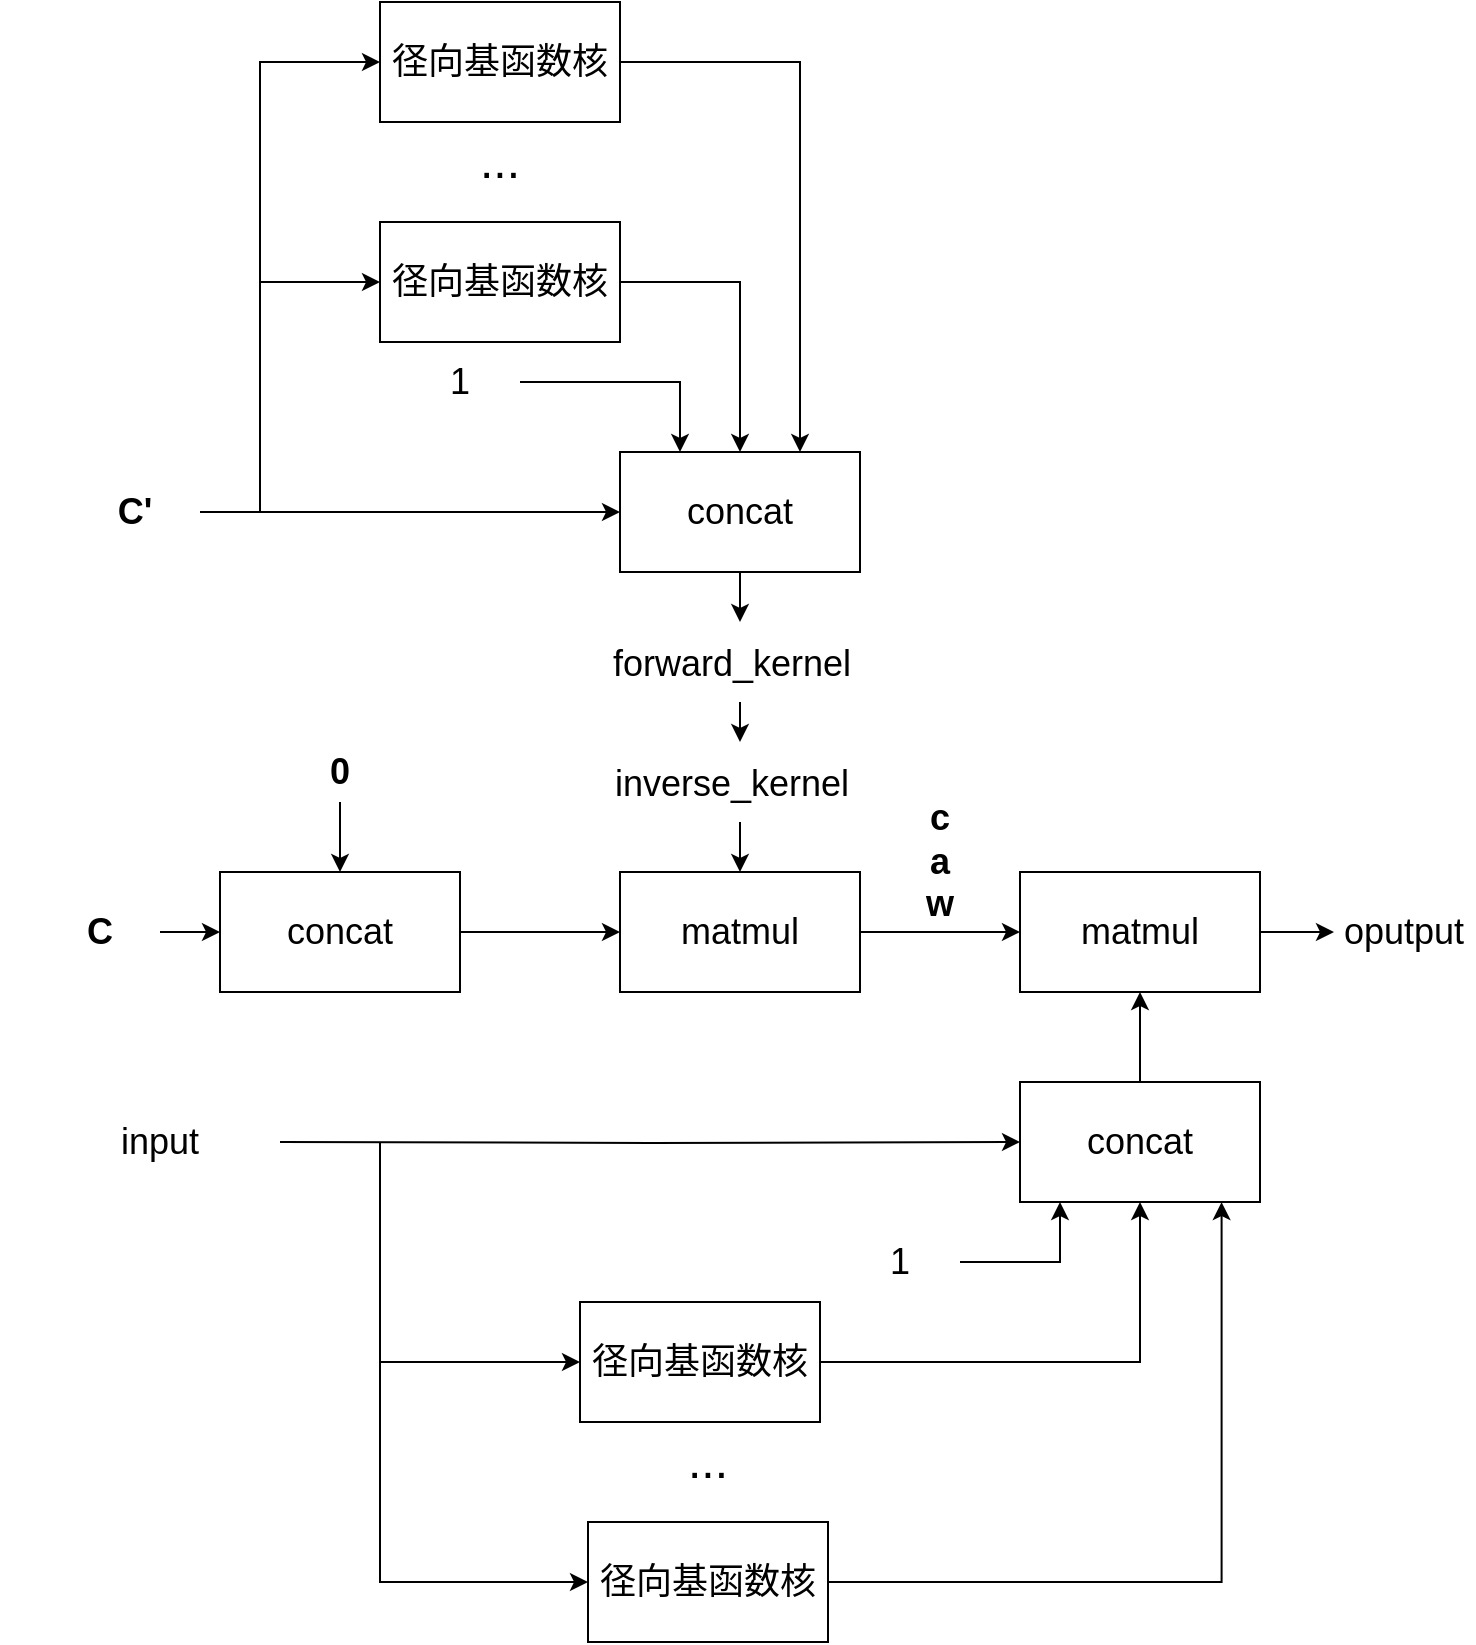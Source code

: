 <mxfile version="21.2.9" type="github">
  <diagram name="第 1 页" id="LMcd3qrLCK4-aWi6AcHE">
    <mxGraphModel dx="1298" dy="603" grid="1" gridSize="10" guides="1" tooltips="1" connect="1" arrows="1" fold="1" page="1" pageScale="1" pageWidth="827" pageHeight="1169" math="0" shadow="0">
      <root>
        <mxCell id="0" />
        <mxCell id="1" parent="0" />
        <mxCell id="srA_KymTiUldIgPunRAa-9" value="" style="edgeStyle=orthogonalEdgeStyle;rounded=0;orthogonalLoop=1;jettySize=auto;html=1;" edge="1" parent="1" source="srA_KymTiUldIgPunRAa-2" target="srA_KymTiUldIgPunRAa-5">
          <mxGeometry relative="1" as="geometry" />
        </mxCell>
        <mxCell id="srA_KymTiUldIgPunRAa-2" value="&lt;font style=&quot;font-size: 18px;&quot;&gt;&lt;b&gt;C&lt;/b&gt;&lt;/font&gt;" style="text;html=1;strokeColor=none;fillColor=none;align=center;verticalAlign=middle;whiteSpace=wrap;rounded=0;" vertex="1" parent="1">
          <mxGeometry x="80" y="490" width="60" height="30" as="geometry" />
        </mxCell>
        <mxCell id="srA_KymTiUldIgPunRAa-11" value="" style="edgeStyle=orthogonalEdgeStyle;rounded=0;orthogonalLoop=1;jettySize=auto;html=1;" edge="1" parent="1" source="srA_KymTiUldIgPunRAa-5" target="srA_KymTiUldIgPunRAa-10">
          <mxGeometry relative="1" as="geometry" />
        </mxCell>
        <mxCell id="srA_KymTiUldIgPunRAa-5" value="&lt;font style=&quot;font-size: 18px;&quot;&gt;concat&lt;/font&gt;" style="rounded=0;whiteSpace=wrap;html=1;" vertex="1" parent="1">
          <mxGeometry x="170" y="475" width="120" height="60" as="geometry" />
        </mxCell>
        <mxCell id="srA_KymTiUldIgPunRAa-8" value="" style="edgeStyle=orthogonalEdgeStyle;rounded=0;orthogonalLoop=1;jettySize=auto;html=1;" edge="1" parent="1" source="srA_KymTiUldIgPunRAa-7" target="srA_KymTiUldIgPunRAa-5">
          <mxGeometry relative="1" as="geometry" />
        </mxCell>
        <mxCell id="srA_KymTiUldIgPunRAa-7" value="&lt;font style=&quot;font-size: 18px;&quot;&gt;&lt;b&gt;0&lt;/b&gt;&lt;/font&gt;" style="text;html=1;strokeColor=none;fillColor=none;align=center;verticalAlign=middle;whiteSpace=wrap;rounded=0;" vertex="1" parent="1">
          <mxGeometry x="200" y="410" width="60" height="30" as="geometry" />
        </mxCell>
        <mxCell id="srA_KymTiUldIgPunRAa-14" value="" style="edgeStyle=orthogonalEdgeStyle;rounded=0;orthogonalLoop=1;jettySize=auto;html=1;" edge="1" parent="1" source="srA_KymTiUldIgPunRAa-10" target="srA_KymTiUldIgPunRAa-13">
          <mxGeometry relative="1" as="geometry" />
        </mxCell>
        <mxCell id="srA_KymTiUldIgPunRAa-10" value="&lt;font style=&quot;font-size: 18px;&quot;&gt;matmul&lt;/font&gt;" style="rounded=0;whiteSpace=wrap;html=1;" vertex="1" parent="1">
          <mxGeometry x="370" y="475" width="120" height="60" as="geometry" />
        </mxCell>
        <mxCell id="srA_KymTiUldIgPunRAa-15" value="" style="edgeStyle=orthogonalEdgeStyle;rounded=0;orthogonalLoop=1;jettySize=auto;html=1;" edge="1" parent="1" source="srA_KymTiUldIgPunRAa-12" target="srA_KymTiUldIgPunRAa-10">
          <mxGeometry relative="1" as="geometry" />
        </mxCell>
        <mxCell id="srA_KymTiUldIgPunRAa-12" value="&lt;font style=&quot;font-size: 18px;&quot;&gt;inverse_kernel&lt;/font&gt;&lt;img style=&quot;background-color: initial;&quot; src=&quot;file:///C:/Users/%E8%91%A3%E8%8F%81/AppData/Local/Temp/ksohtml14500/wps6.jpg&quot; height=&quot;18&quot; width=&quot;8&quot;&gt;" style="text;html=1;strokeColor=none;fillColor=none;align=center;verticalAlign=middle;whiteSpace=wrap;rounded=0;" vertex="1" parent="1">
          <mxGeometry x="350" y="410" width="160" height="40" as="geometry" />
        </mxCell>
        <mxCell id="srA_KymTiUldIgPunRAa-27" value="" style="edgeStyle=orthogonalEdgeStyle;rounded=0;orthogonalLoop=1;jettySize=auto;html=1;entryX=0;entryY=0.5;entryDx=0;entryDy=0;" edge="1" parent="1" source="srA_KymTiUldIgPunRAa-13" target="srA_KymTiUldIgPunRAa-28">
          <mxGeometry relative="1" as="geometry">
            <mxPoint x="770" y="505" as="targetPoint" />
          </mxGeometry>
        </mxCell>
        <mxCell id="srA_KymTiUldIgPunRAa-13" value="&lt;font style=&quot;font-size: 18px;&quot;&gt;matmul&lt;/font&gt;" style="rounded=0;whiteSpace=wrap;html=1;" vertex="1" parent="1">
          <mxGeometry x="570" y="475" width="120" height="60" as="geometry" />
        </mxCell>
        <mxCell id="srA_KymTiUldIgPunRAa-16" value="&lt;span style=&quot;font-size: 18px;&quot;&gt;&lt;b&gt;c&lt;br&gt;a&lt;br&gt;w&lt;/b&gt;&lt;br&gt;&lt;/span&gt;" style="text;html=1;strokeColor=none;fillColor=none;align=center;verticalAlign=middle;whiteSpace=wrap;rounded=0;" vertex="1" parent="1">
          <mxGeometry x="510" y="420" width="40" height="100" as="geometry" />
        </mxCell>
        <mxCell id="srA_KymTiUldIgPunRAa-18" value="" style="edgeStyle=orthogonalEdgeStyle;rounded=0;orthogonalLoop=1;jettySize=auto;html=1;" edge="1" parent="1" source="srA_KymTiUldIgPunRAa-17" target="srA_KymTiUldIgPunRAa-13">
          <mxGeometry relative="1" as="geometry" />
        </mxCell>
        <mxCell id="srA_KymTiUldIgPunRAa-17" value="&lt;font style=&quot;font-size: 18px;&quot;&gt;concat&lt;/font&gt;" style="rounded=0;whiteSpace=wrap;html=1;" vertex="1" parent="1">
          <mxGeometry x="570" y="580" width="120" height="60" as="geometry" />
        </mxCell>
        <mxCell id="srA_KymTiUldIgPunRAa-20" style="edgeStyle=orthogonalEdgeStyle;rounded=0;orthogonalLoop=1;jettySize=auto;html=1;exitX=1;exitY=0.5;exitDx=0;exitDy=0;entryX=0;entryY=0.5;entryDx=0;entryDy=0;" edge="1" parent="1" target="srA_KymTiUldIgPunRAa-17">
          <mxGeometry relative="1" as="geometry">
            <mxPoint x="200" y="610" as="sourcePoint" />
          </mxGeometry>
        </mxCell>
        <mxCell id="srA_KymTiUldIgPunRAa-19" value="&lt;font style=&quot;font-size: 18px;&quot;&gt;input&lt;/font&gt;" style="text;html=1;strokeColor=none;fillColor=none;align=center;verticalAlign=middle;whiteSpace=wrap;rounded=0;" vertex="1" parent="1">
          <mxGeometry x="60" y="597.5" width="160" height="25" as="geometry" />
        </mxCell>
        <mxCell id="srA_KymTiUldIgPunRAa-22" style="edgeStyle=orthogonalEdgeStyle;rounded=0;orthogonalLoop=1;jettySize=auto;html=1;exitX=1;exitY=0.5;exitDx=0;exitDy=0;" edge="1" parent="1" source="srA_KymTiUldIgPunRAa-21">
          <mxGeometry relative="1" as="geometry">
            <mxPoint x="590" y="640" as="targetPoint" />
            <Array as="points">
              <mxPoint x="590" y="670" />
              <mxPoint x="590" y="640" />
            </Array>
          </mxGeometry>
        </mxCell>
        <mxCell id="srA_KymTiUldIgPunRAa-21" value="&lt;font style=&quot;font-size: 18px;&quot;&gt;1&lt;/font&gt;" style="text;html=1;strokeColor=none;fillColor=none;align=center;verticalAlign=middle;whiteSpace=wrap;rounded=0;" vertex="1" parent="1">
          <mxGeometry x="480" y="660" width="60" height="20" as="geometry" />
        </mxCell>
        <mxCell id="srA_KymTiUldIgPunRAa-25" style="edgeStyle=orthogonalEdgeStyle;rounded=0;orthogonalLoop=1;jettySize=auto;html=1;exitX=1;exitY=0.5;exitDx=0;exitDy=0;entryX=0.5;entryY=1;entryDx=0;entryDy=0;" edge="1" parent="1" source="srA_KymTiUldIgPunRAa-23" target="srA_KymTiUldIgPunRAa-17">
          <mxGeometry relative="1" as="geometry" />
        </mxCell>
        <mxCell id="srA_KymTiUldIgPunRAa-23" value="&lt;p class=&quot;MsoNormal&quot;&gt;&lt;font style=&quot;font-size: 18px;&quot;&gt;径向基函数核&lt;/font&gt;&lt;/p&gt;" style="rounded=0;whiteSpace=wrap;html=1;" vertex="1" parent="1">
          <mxGeometry x="350" y="690" width="120" height="60" as="geometry" />
        </mxCell>
        <mxCell id="srA_KymTiUldIgPunRAa-24" value="" style="endArrow=classic;html=1;rounded=0;entryX=0;entryY=0.5;entryDx=0;entryDy=0;" edge="1" parent="1" target="srA_KymTiUldIgPunRAa-23">
          <mxGeometry width="50" height="50" relative="1" as="geometry">
            <mxPoint x="250" y="610" as="sourcePoint" />
            <mxPoint x="250" y="730" as="targetPoint" />
            <Array as="points">
              <mxPoint x="250" y="720" />
            </Array>
          </mxGeometry>
        </mxCell>
        <mxCell id="srA_KymTiUldIgPunRAa-28" value="&lt;span style=&quot;font-size: 18px;&quot;&gt;oputput&lt;/span&gt;" style="text;html=1;strokeColor=none;fillColor=none;align=center;verticalAlign=middle;whiteSpace=wrap;rounded=0;" vertex="1" parent="1">
          <mxGeometry x="727" y="487.5" width="70" height="35" as="geometry" />
        </mxCell>
        <mxCell id="srA_KymTiUldIgPunRAa-29" value="&lt;font style=&quot;font-size: 24px;&quot;&gt;...&lt;/font&gt;" style="text;html=1;strokeColor=none;fillColor=none;align=center;verticalAlign=middle;whiteSpace=wrap;rounded=0;" vertex="1" parent="1">
          <mxGeometry x="334" y="750" width="160" height="40" as="geometry" />
        </mxCell>
        <mxCell id="srA_KymTiUldIgPunRAa-32" style="edgeStyle=orthogonalEdgeStyle;rounded=0;orthogonalLoop=1;jettySize=auto;html=1;exitX=1;exitY=0.5;exitDx=0;exitDy=0;entryX=0.84;entryY=1.001;entryDx=0;entryDy=0;entryPerimeter=0;" edge="1" parent="1" source="srA_KymTiUldIgPunRAa-30" target="srA_KymTiUldIgPunRAa-17">
          <mxGeometry relative="1" as="geometry" />
        </mxCell>
        <mxCell id="srA_KymTiUldIgPunRAa-30" value="&lt;p class=&quot;MsoNormal&quot;&gt;&lt;font style=&quot;font-size: 18px;&quot;&gt;径向基函数核&lt;/font&gt;&lt;/p&gt;" style="rounded=0;whiteSpace=wrap;html=1;" vertex="1" parent="1">
          <mxGeometry x="354" y="800" width="120" height="60" as="geometry" />
        </mxCell>
        <mxCell id="srA_KymTiUldIgPunRAa-31" value="" style="endArrow=classic;html=1;rounded=0;entryX=0;entryY=0.5;entryDx=0;entryDy=0;" edge="1" parent="1" target="srA_KymTiUldIgPunRAa-30">
          <mxGeometry width="50" height="50" relative="1" as="geometry">
            <mxPoint x="250" y="720" as="sourcePoint" />
            <mxPoint x="390" y="720" as="targetPoint" />
            <Array as="points">
              <mxPoint x="250" y="830" />
            </Array>
          </mxGeometry>
        </mxCell>
        <mxCell id="srA_KymTiUldIgPunRAa-36" style="edgeStyle=orthogonalEdgeStyle;rounded=0;orthogonalLoop=1;jettySize=auto;html=1;exitX=1;exitY=0.5;exitDx=0;exitDy=0;" edge="1" parent="1" source="srA_KymTiUldIgPunRAa-34" target="srA_KymTiUldIgPunRAa-35">
          <mxGeometry relative="1" as="geometry">
            <Array as="points">
              <mxPoint x="210" y="295" />
              <mxPoint x="210" y="295" />
            </Array>
          </mxGeometry>
        </mxCell>
        <mxCell id="srA_KymTiUldIgPunRAa-42" style="edgeStyle=orthogonalEdgeStyle;rounded=0;orthogonalLoop=1;jettySize=auto;html=1;entryX=0;entryY=0.5;entryDx=0;entryDy=0;" edge="1" parent="1" target="srA_KymTiUldIgPunRAa-39">
          <mxGeometry relative="1" as="geometry">
            <mxPoint x="190" y="295" as="sourcePoint" />
            <Array as="points">
              <mxPoint x="190" y="180" />
            </Array>
          </mxGeometry>
        </mxCell>
        <mxCell id="srA_KymTiUldIgPunRAa-34" value="&lt;font style=&quot;font-size: 18px;&quot;&gt;&lt;b&gt;&lt;span style=&quot;border-color: var(--border-color);&quot;&gt;C&lt;/span&gt;&lt;span style=&quot;border-color: var(--border-color);&quot;&gt;&#39;&amp;nbsp;&lt;/span&gt;&lt;/b&gt;&lt;/font&gt;" style="text;html=1;strokeColor=none;fillColor=none;align=center;verticalAlign=middle;whiteSpace=wrap;rounded=0;" vertex="1" parent="1">
          <mxGeometry x="100" y="280" width="60" height="30" as="geometry" />
        </mxCell>
        <mxCell id="srA_KymTiUldIgPunRAa-66" style="edgeStyle=orthogonalEdgeStyle;rounded=0;orthogonalLoop=1;jettySize=auto;html=1;exitX=0.5;exitY=1;exitDx=0;exitDy=0;entryX=0.5;entryY=0;entryDx=0;entryDy=0;" edge="1" parent="1" source="srA_KymTiUldIgPunRAa-35" target="srA_KymTiUldIgPunRAa-64">
          <mxGeometry relative="1" as="geometry" />
        </mxCell>
        <mxCell id="srA_KymTiUldIgPunRAa-35" value="&lt;font style=&quot;font-size: 18px;&quot;&gt;concat&lt;/font&gt;" style="rounded=0;whiteSpace=wrap;html=1;" vertex="1" parent="1">
          <mxGeometry x="370" y="265" width="120" height="60" as="geometry" />
        </mxCell>
        <mxCell id="srA_KymTiUldIgPunRAa-40" style="edgeStyle=orthogonalEdgeStyle;rounded=0;orthogonalLoop=1;jettySize=auto;html=1;entryX=0.25;entryY=0;entryDx=0;entryDy=0;" edge="1" parent="1" source="srA_KymTiUldIgPunRAa-37" target="srA_KymTiUldIgPunRAa-35">
          <mxGeometry relative="1" as="geometry" />
        </mxCell>
        <mxCell id="srA_KymTiUldIgPunRAa-37" value="&lt;font style=&quot;font-size: 18px;&quot;&gt;1&lt;/font&gt;" style="text;html=1;strokeColor=none;fillColor=none;align=center;verticalAlign=middle;whiteSpace=wrap;rounded=0;" vertex="1" parent="1">
          <mxGeometry x="260" y="220" width="60" height="20" as="geometry" />
        </mxCell>
        <mxCell id="srA_KymTiUldIgPunRAa-44" style="edgeStyle=orthogonalEdgeStyle;rounded=0;orthogonalLoop=1;jettySize=auto;html=1;exitX=1;exitY=0.5;exitDx=0;exitDy=0;entryX=0.5;entryY=0;entryDx=0;entryDy=0;" edge="1" parent="1" source="srA_KymTiUldIgPunRAa-39" target="srA_KymTiUldIgPunRAa-35">
          <mxGeometry relative="1" as="geometry" />
        </mxCell>
        <mxCell id="srA_KymTiUldIgPunRAa-39" value="&lt;p class=&quot;MsoNormal&quot;&gt;&lt;font style=&quot;font-size: 18px;&quot;&gt;径向基函数核&lt;/font&gt;&lt;/p&gt;" style="rounded=0;whiteSpace=wrap;html=1;" vertex="1" parent="1">
          <mxGeometry x="250" y="150" width="120" height="60" as="geometry" />
        </mxCell>
        <mxCell id="srA_KymTiUldIgPunRAa-49" style="edgeStyle=orthogonalEdgeStyle;rounded=0;orthogonalLoop=1;jettySize=auto;html=1;entryX=0;entryY=0.5;entryDx=0;entryDy=0;" edge="1" parent="1" target="srA_KymTiUldIgPunRAa-47">
          <mxGeometry relative="1" as="geometry">
            <mxPoint x="190" y="160" as="targetPoint" />
            <mxPoint x="190" y="180" as="sourcePoint" />
            <Array as="points">
              <mxPoint x="190" y="70" />
            </Array>
          </mxGeometry>
        </mxCell>
        <mxCell id="srA_KymTiUldIgPunRAa-50" style="edgeStyle=orthogonalEdgeStyle;rounded=0;orthogonalLoop=1;jettySize=auto;html=1;exitX=1;exitY=0.5;exitDx=0;exitDy=0;entryX=0.75;entryY=0;entryDx=0;entryDy=0;" edge="1" parent="1" source="srA_KymTiUldIgPunRAa-47" target="srA_KymTiUldIgPunRAa-35">
          <mxGeometry relative="1" as="geometry" />
        </mxCell>
        <mxCell id="srA_KymTiUldIgPunRAa-47" value="&lt;p class=&quot;MsoNormal&quot;&gt;&lt;font style=&quot;font-size: 18px;&quot;&gt;径向基函数核&lt;/font&gt;&lt;/p&gt;" style="rounded=0;whiteSpace=wrap;html=1;" vertex="1" parent="1">
          <mxGeometry x="250" y="40" width="120" height="60" as="geometry" />
        </mxCell>
        <mxCell id="srA_KymTiUldIgPunRAa-48" value="&lt;font style=&quot;font-size: 24px;&quot;&gt;...&lt;/font&gt;" style="text;html=1;strokeColor=none;fillColor=none;align=center;verticalAlign=middle;whiteSpace=wrap;rounded=0;" vertex="1" parent="1">
          <mxGeometry x="230" y="100" width="160" height="40" as="geometry" />
        </mxCell>
        <mxCell id="srA_KymTiUldIgPunRAa-67" style="edgeStyle=orthogonalEdgeStyle;rounded=0;orthogonalLoop=1;jettySize=auto;html=1;exitX=0.5;exitY=1;exitDx=0;exitDy=0;entryX=0.5;entryY=0;entryDx=0;entryDy=0;" edge="1" parent="1" source="srA_KymTiUldIgPunRAa-64" target="srA_KymTiUldIgPunRAa-12">
          <mxGeometry relative="1" as="geometry" />
        </mxCell>
        <mxCell id="srA_KymTiUldIgPunRAa-64" value="&lt;font style=&quot;font-size: 18px;&quot;&gt;forward_kernel&lt;/font&gt;&lt;img style=&quot;background-color: initial;&quot; src=&quot;file:///C:/Users/%E8%91%A3%E8%8F%81/AppData/Local/Temp/ksohtml14500/wps6.jpg&quot; height=&quot;18&quot; width=&quot;8&quot;&gt;" style="text;html=1;strokeColor=none;fillColor=none;align=center;verticalAlign=middle;whiteSpace=wrap;rounded=0;" vertex="1" parent="1">
          <mxGeometry x="350" y="350" width="160" height="40" as="geometry" />
        </mxCell>
      </root>
    </mxGraphModel>
  </diagram>
</mxfile>
